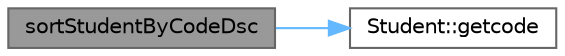 digraph "sortStudentByCodeDsc"
{
 // LATEX_PDF_SIZE
  bgcolor="transparent";
  edge [fontname=Helvetica,fontsize=10,labelfontname=Helvetica,labelfontsize=10];
  node [fontname=Helvetica,fontsize=10,shape=box,height=0.2,width=0.4];
  rankdir="LR";
  Node1 [label="sortStudentByCodeDsc",height=0.2,width=0.4,color="gray40", fillcolor="grey60", style="filled", fontcolor="black",tooltip=" "];
  Node1 -> Node2 [color="steelblue1",style="solid"];
  Node2 [label="Student::getcode",height=0.2,width=0.4,color="grey40", fillcolor="white", style="filled",URL="$class_student.html#ae42d9768dc13bd1a3f50b4f410579d71",tooltip=" "];
}
